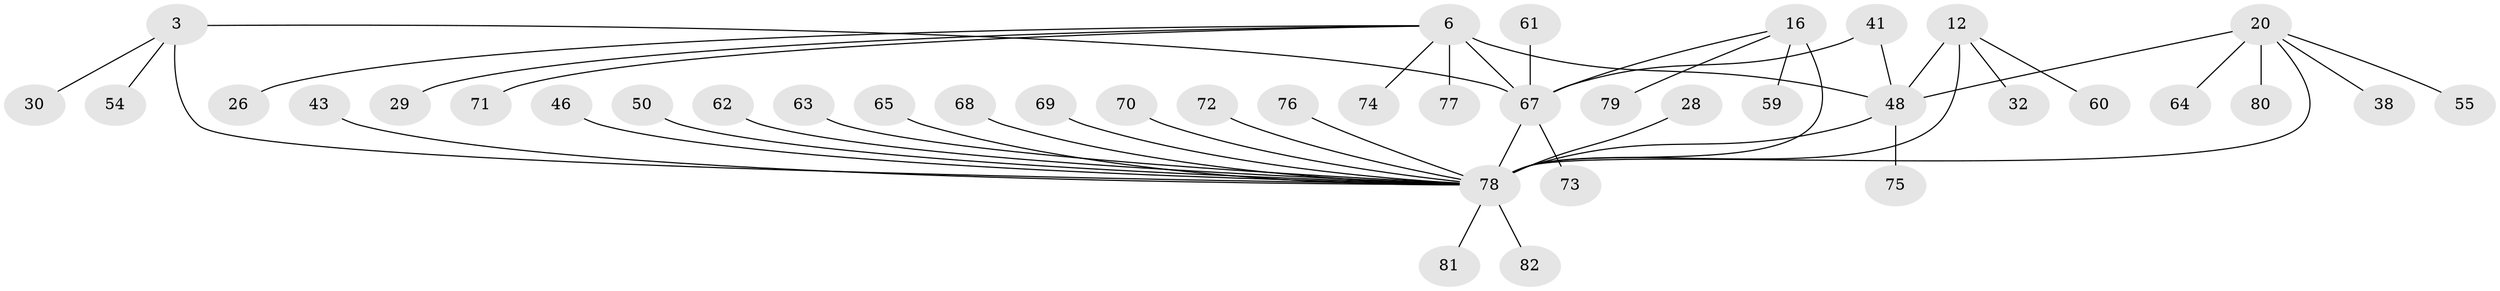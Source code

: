 // original degree distribution, {8: 0.024390243902439025, 3: 0.04878048780487805, 7: 0.04878048780487805, 9: 0.036585365853658534, 6: 0.04878048780487805, 5: 0.04878048780487805, 10: 0.012195121951219513, 2: 0.1951219512195122, 1: 0.524390243902439, 4: 0.012195121951219513}
// Generated by graph-tools (version 1.1) at 2025/55/03/09/25 04:55:40]
// undirected, 41 vertices, 46 edges
graph export_dot {
graph [start="1"]
  node [color=gray90,style=filled];
  3 [super="+2"];
  6 [super="+5"];
  12 [super="+9"];
  16 [super="+13"];
  20 [super="+19"];
  26;
  28;
  29;
  30;
  32;
  38;
  41;
  43;
  46;
  48 [super="+39"];
  50;
  54;
  55;
  59;
  60;
  61;
  62;
  63 [super="+57"];
  64;
  65 [super="+42"];
  67 [super="+8+35"];
  68 [super="+53"];
  69 [super="+47"];
  70 [super="+21"];
  71;
  72;
  73 [super="+37"];
  74 [super="+58"];
  75;
  76;
  77;
  78 [super="+15+31+34+33+66"];
  79 [super="+56"];
  80;
  81 [super="+25"];
  82 [super="+40"];
  3 -- 30;
  3 -- 54;
  3 -- 78 [weight=5];
  3 -- 67;
  6 -- 26;
  6 -- 71;
  6 -- 29;
  6 -- 77;
  6 -- 74;
  6 -- 67 [weight=4];
  6 -- 48;
  12 -- 32;
  12 -- 60;
  12 -- 78 [weight=5];
  12 -- 48;
  16 -- 59;
  16 -- 79;
  16 -- 78 [weight=4];
  16 -- 67;
  20 -- 55;
  20 -- 64;
  20 -- 80;
  20 -- 38;
  20 -- 78 [weight=3];
  20 -- 48 [weight=4];
  28 -- 78;
  41 -- 67;
  41 -- 48;
  43 -- 78;
  46 -- 78;
  48 -- 75;
  48 -- 78;
  50 -- 78;
  61 -- 67;
  62 -- 78;
  63 -- 78;
  65 -- 78;
  67 -- 78 [weight=3];
  67 -- 73;
  68 -- 78;
  69 -- 78;
  70 -- 78;
  72 -- 78;
  76 -- 78;
  78 -- 81;
  78 -- 82;
}
